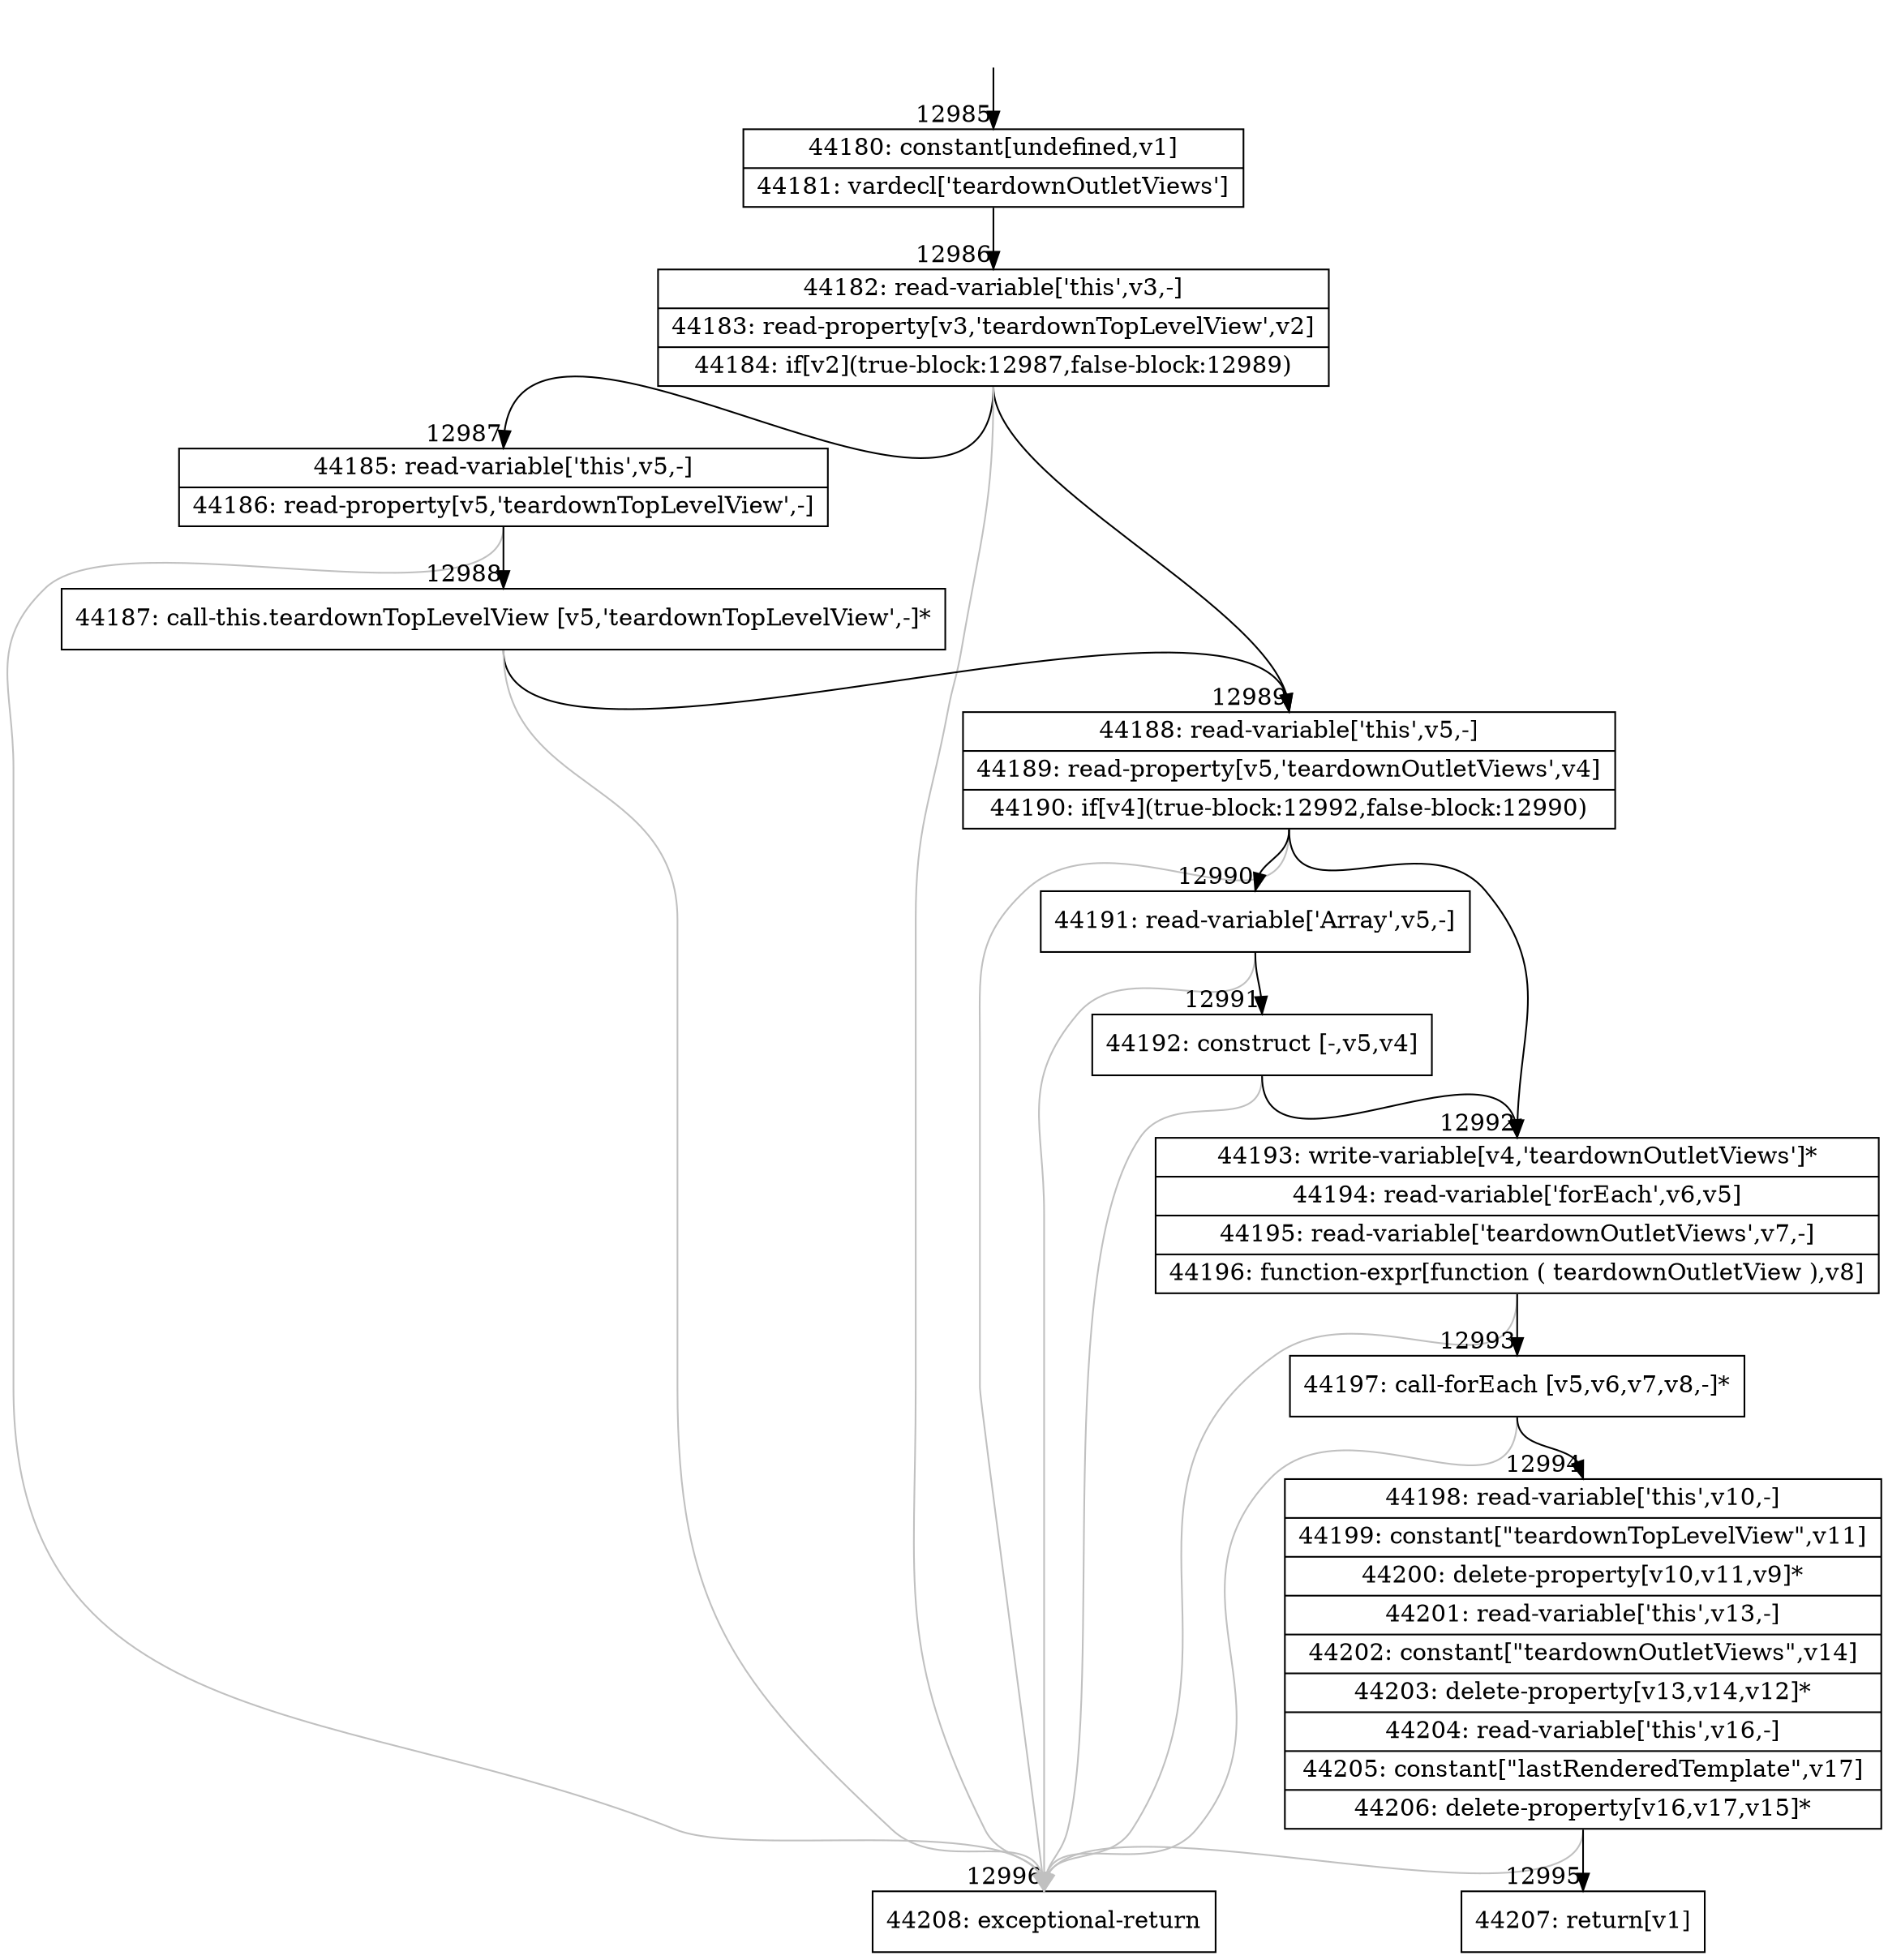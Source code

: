 digraph {
rankdir="TD"
BB_entry1071[shape=none,label=""];
BB_entry1071 -> BB12985 [tailport=s, headport=n, headlabel="    12985"]
BB12985 [shape=record label="{44180: constant[undefined,v1]|44181: vardecl['teardownOutletViews']}" ] 
BB12985 -> BB12986 [tailport=s, headport=n, headlabel="      12986"]
BB12986 [shape=record label="{44182: read-variable['this',v3,-]|44183: read-property[v3,'teardownTopLevelView',v2]|44184: if[v2](true-block:12987,false-block:12989)}" ] 
BB12986 -> BB12987 [tailport=s, headport=n, headlabel="      12987"]
BB12986 -> BB12989 [tailport=s, headport=n, headlabel="      12989"]
BB12986 -> BB12996 [tailport=s, headport=n, color=gray, headlabel="      12996"]
BB12987 [shape=record label="{44185: read-variable['this',v5,-]|44186: read-property[v5,'teardownTopLevelView',-]}" ] 
BB12987 -> BB12988 [tailport=s, headport=n, headlabel="      12988"]
BB12987 -> BB12996 [tailport=s, headport=n, color=gray]
BB12988 [shape=record label="{44187: call-this.teardownTopLevelView [v5,'teardownTopLevelView',-]*}" ] 
BB12988 -> BB12989 [tailport=s, headport=n]
BB12988 -> BB12996 [tailport=s, headport=n, color=gray]
BB12989 [shape=record label="{44188: read-variable['this',v5,-]|44189: read-property[v5,'teardownOutletViews',v4]|44190: if[v4](true-block:12992,false-block:12990)}" ] 
BB12989 -> BB12992 [tailport=s, headport=n, headlabel="      12992"]
BB12989 -> BB12990 [tailport=s, headport=n, headlabel="      12990"]
BB12989 -> BB12996 [tailport=s, headport=n, color=gray]
BB12990 [shape=record label="{44191: read-variable['Array',v5,-]}" ] 
BB12990 -> BB12991 [tailport=s, headport=n, headlabel="      12991"]
BB12990 -> BB12996 [tailport=s, headport=n, color=gray]
BB12991 [shape=record label="{44192: construct [-,v5,v4]}" ] 
BB12991 -> BB12992 [tailport=s, headport=n]
BB12991 -> BB12996 [tailport=s, headport=n, color=gray]
BB12992 [shape=record label="{44193: write-variable[v4,'teardownOutletViews']*|44194: read-variable['forEach',v6,v5]|44195: read-variable['teardownOutletViews',v7,-]|44196: function-expr[function ( teardownOutletView ),v8]}" ] 
BB12992 -> BB12993 [tailport=s, headport=n, headlabel="      12993"]
BB12992 -> BB12996 [tailport=s, headport=n, color=gray]
BB12993 [shape=record label="{44197: call-forEach [v5,v6,v7,v8,-]*}" ] 
BB12993 -> BB12994 [tailport=s, headport=n, headlabel="      12994"]
BB12993 -> BB12996 [tailport=s, headport=n, color=gray]
BB12994 [shape=record label="{44198: read-variable['this',v10,-]|44199: constant[\"teardownTopLevelView\",v11]|44200: delete-property[v10,v11,v9]*|44201: read-variable['this',v13,-]|44202: constant[\"teardownOutletViews\",v14]|44203: delete-property[v13,v14,v12]*|44204: read-variable['this',v16,-]|44205: constant[\"lastRenderedTemplate\",v17]|44206: delete-property[v16,v17,v15]*}" ] 
BB12994 -> BB12995 [tailport=s, headport=n, headlabel="      12995"]
BB12994 -> BB12996 [tailport=s, headport=n, color=gray]
BB12995 [shape=record label="{44207: return[v1]}" ] 
BB12996 [shape=record label="{44208: exceptional-return}" ] 
//#$~ 24585
}
